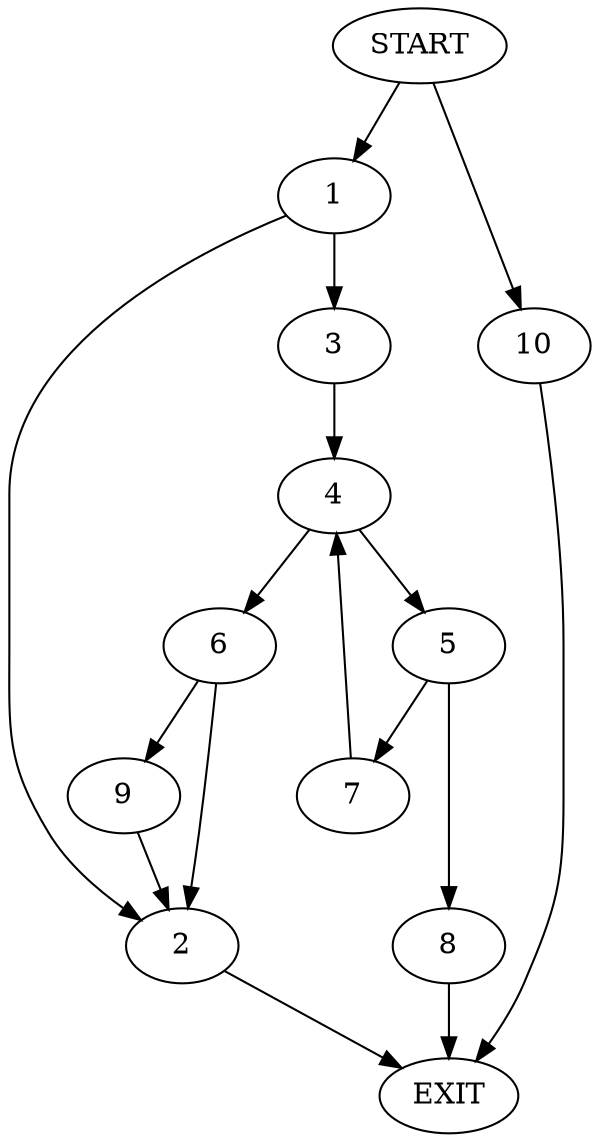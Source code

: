digraph {
0 [label="START"]
11 [label="EXIT"]
0 -> 1
1 -> 2
1 -> 3
2 -> 11
3 -> 4
4 -> 5
4 -> 6
5 -> 7
5 -> 8
6 -> 2
6 -> 9
8 -> 11
7 -> 4
9 -> 2
0 -> 10
10 -> 11
}
